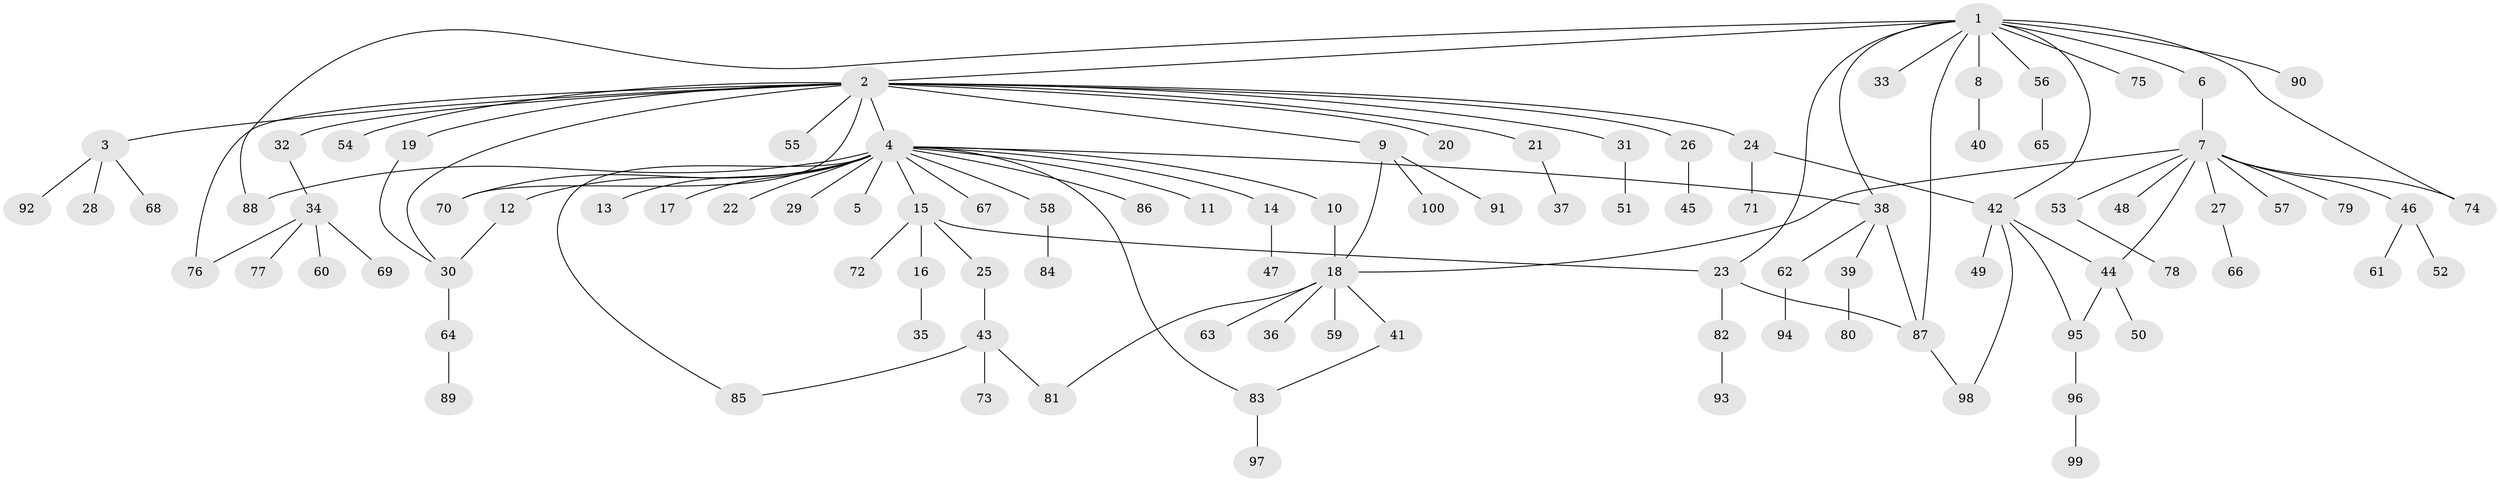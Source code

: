 // Generated by graph-tools (version 1.1) at 2025/38/02/21/25 10:38:54]
// undirected, 100 vertices, 118 edges
graph export_dot {
graph [start="1"]
  node [color=gray90,style=filled];
  1;
  2;
  3;
  4;
  5;
  6;
  7;
  8;
  9;
  10;
  11;
  12;
  13;
  14;
  15;
  16;
  17;
  18;
  19;
  20;
  21;
  22;
  23;
  24;
  25;
  26;
  27;
  28;
  29;
  30;
  31;
  32;
  33;
  34;
  35;
  36;
  37;
  38;
  39;
  40;
  41;
  42;
  43;
  44;
  45;
  46;
  47;
  48;
  49;
  50;
  51;
  52;
  53;
  54;
  55;
  56;
  57;
  58;
  59;
  60;
  61;
  62;
  63;
  64;
  65;
  66;
  67;
  68;
  69;
  70;
  71;
  72;
  73;
  74;
  75;
  76;
  77;
  78;
  79;
  80;
  81;
  82;
  83;
  84;
  85;
  86;
  87;
  88;
  89;
  90;
  91;
  92;
  93;
  94;
  95;
  96;
  97;
  98;
  99;
  100;
  1 -- 2;
  1 -- 6;
  1 -- 8;
  1 -- 23;
  1 -- 33;
  1 -- 38;
  1 -- 42;
  1 -- 56;
  1 -- 74;
  1 -- 75;
  1 -- 87;
  1 -- 88;
  1 -- 90;
  2 -- 3;
  2 -- 4;
  2 -- 9;
  2 -- 19;
  2 -- 20;
  2 -- 21;
  2 -- 24;
  2 -- 26;
  2 -- 30;
  2 -- 31;
  2 -- 32;
  2 -- 54;
  2 -- 55;
  2 -- 70;
  2 -- 76;
  3 -- 28;
  3 -- 68;
  3 -- 92;
  4 -- 5;
  4 -- 10;
  4 -- 11;
  4 -- 12;
  4 -- 13;
  4 -- 14;
  4 -- 15;
  4 -- 17;
  4 -- 22;
  4 -- 29;
  4 -- 38;
  4 -- 58;
  4 -- 67;
  4 -- 70;
  4 -- 83;
  4 -- 85;
  4 -- 86;
  4 -- 88;
  6 -- 7;
  7 -- 18;
  7 -- 27;
  7 -- 44;
  7 -- 46;
  7 -- 48;
  7 -- 53;
  7 -- 57;
  7 -- 74;
  7 -- 79;
  8 -- 40;
  9 -- 18;
  9 -- 91;
  9 -- 100;
  10 -- 18;
  12 -- 30;
  14 -- 47;
  15 -- 16;
  15 -- 23;
  15 -- 25;
  15 -- 72;
  16 -- 35;
  18 -- 36;
  18 -- 41;
  18 -- 59;
  18 -- 63;
  18 -- 81;
  19 -- 30;
  21 -- 37;
  23 -- 82;
  23 -- 87;
  24 -- 42;
  24 -- 71;
  25 -- 43;
  26 -- 45;
  27 -- 66;
  30 -- 64;
  31 -- 51;
  32 -- 34;
  34 -- 60;
  34 -- 69;
  34 -- 76;
  34 -- 77;
  38 -- 39;
  38 -- 62;
  38 -- 87;
  39 -- 80;
  41 -- 83;
  42 -- 44;
  42 -- 49;
  42 -- 95;
  42 -- 98;
  43 -- 73;
  43 -- 81;
  43 -- 85;
  44 -- 50;
  44 -- 95;
  46 -- 52;
  46 -- 61;
  53 -- 78;
  56 -- 65;
  58 -- 84;
  62 -- 94;
  64 -- 89;
  82 -- 93;
  83 -- 97;
  87 -- 98;
  95 -- 96;
  96 -- 99;
}
